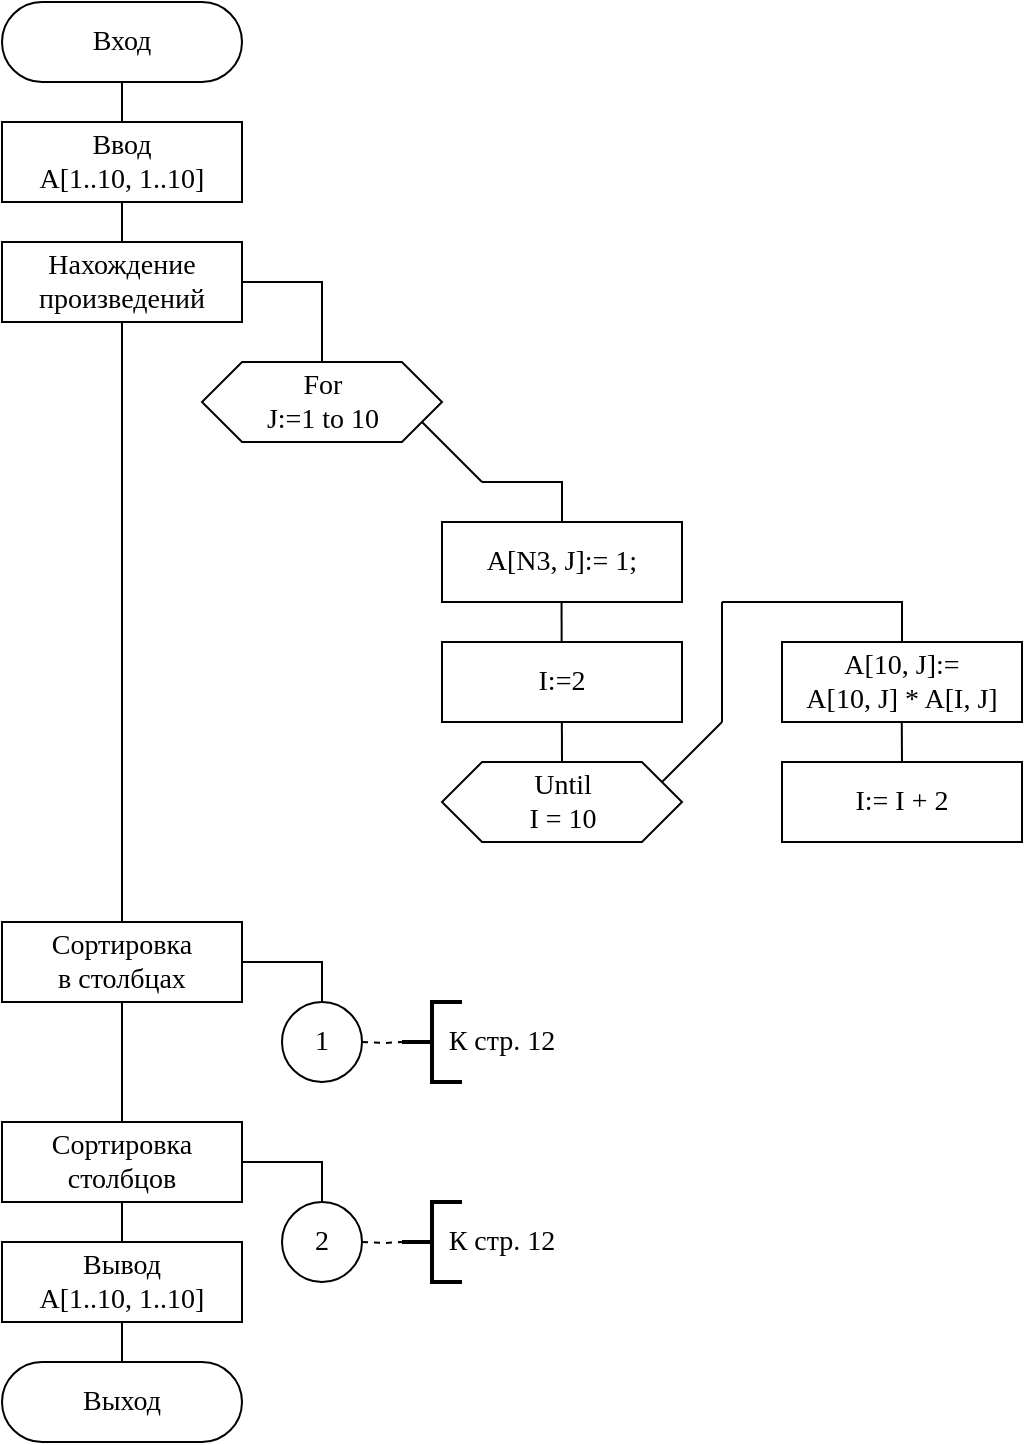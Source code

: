<mxfile version="15.4.0" type="device" pages="2"><diagram id="T1srlYNLhLKwMxK7I_0T" name="Страница 1"><mxGraphModel dx="1221" dy="725" grid="1" gridSize="10" guides="1" tooltips="1" connect="1" arrows="1" fold="1" page="1" pageScale="1" pageWidth="827" pageHeight="1169" math="0" shadow="0"><root><mxCell id="0"/><mxCell id="1" parent="0"/><mxCell id="reHiZgiBczbrvvDYCjX4-2" value="" style="endArrow=none;html=1;rounded=0;fontFamily=Times New Roman;fontSize=14;exitX=0.5;exitY=0;exitDx=0;exitDy=0;entryX=0.5;entryY=1;entryDx=0;entryDy=0;" parent="1" source="E5RqppEwG6vHm9N8eyZ7-2" target="bblJ7WBKb9L6v-eYNk9N-48" edge="1"><mxGeometry width="50" height="50" relative="1" as="geometry"><mxPoint x="120.08" y="580" as="sourcePoint"/><mxPoint x="119.58" y="190" as="targetPoint"/></mxGeometry></mxCell><mxCell id="tvv3Oa3I8W8DqaiozksR-1" value="" style="endArrow=none;html=1;rounded=0;fontFamily=Times New Roman;fontSize=14;exitX=0.5;exitY=0;exitDx=0;exitDy=0;" parent="1" source="p8sXaHLfGBQJ_tKBAujI-7" edge="1"><mxGeometry width="50" height="50" relative="1" as="geometry"><mxPoint x="510.0" y="500" as="sourcePoint"/><mxPoint x="509.66" y="380" as="targetPoint"/></mxGeometry></mxCell><mxCell id="ZYfAwDpQRZRZM_huf_H_-10" value="" style="endArrow=none;html=1;rounded=0;fontFamily=Times New Roman;fontSize=14;exitX=0.5;exitY=0;exitDx=0;exitDy=0;" parent="1" source="ZYfAwDpQRZRZM_huf_H_-7" edge="1"><mxGeometry width="50" height="50" relative="1" as="geometry"><mxPoint x="339.66" y="360" as="sourcePoint"/><mxPoint x="339.66" y="320" as="targetPoint"/></mxGeometry></mxCell><mxCell id="bblJ7WBKb9L6v-eYNk9N-48" value="Вход" style="rounded=1;whiteSpace=wrap;html=1;arcSize=50;fontFamily=Times New Roman;fontSize=14;" parent="1" vertex="1"><mxGeometry x="60" y="60" width="120" height="40" as="geometry"/></mxCell><mxCell id="p8sXaHLfGBQJ_tKBAujI-7" value="I:= I + 2" style="rounded=0;whiteSpace=wrap;html=1;fontSize=14;fontFamily=Times New Roman;" parent="1" vertex="1"><mxGeometry x="450.0" y="440" width="120" height="40" as="geometry"/></mxCell><mxCell id="p8sXaHLfGBQJ_tKBAujI-2" value="&lt;div style=&quot;font-size: 14px&quot;&gt;&lt;span style=&quot;font-size: 14px&quot;&gt;A[N3, J]:= 1;&lt;/span&gt;&lt;br style=&quot;font-size: 14px&quot;&gt;&lt;/div&gt;" style="rounded=0;whiteSpace=wrap;html=1;fontSize=14;fontFamily=Times New Roman;" parent="1" vertex="1"><mxGeometry x="280.0" y="320" width="120" height="40" as="geometry"/></mxCell><mxCell id="Bi8XSTmnUOt7I7fTmVsP-2" value="&lt;div style=&quot;font-size: 14px&quot;&gt;&lt;span style=&quot;font-size: 14px&quot;&gt;I:=2&lt;/span&gt;&lt;br style=&quot;font-size: 14px&quot;&gt;&lt;/div&gt;" style="rounded=0;whiteSpace=wrap;html=1;fontSize=14;fontFamily=Times New Roman;" parent="1" vertex="1"><mxGeometry x="280.0" y="380" width="120" height="40" as="geometry"/></mxCell><mxCell id="Bi8XSTmnUOt7I7fTmVsP-5" value="&lt;span style=&quot;font-size: 14px&quot;&gt;A[10, J]:= &lt;br style=&quot;font-size: 14px&quot;&gt;A[10, J] * A[I, J]&lt;/span&gt;" style="rounded=0;whiteSpace=wrap;html=1;fontSize=14;fontFamily=Times New Roman;" parent="1" vertex="1"><mxGeometry x="450.0" y="380" width="120" height="40" as="geometry"/></mxCell><mxCell id="Bi8XSTmnUOt7I7fTmVsP-81" value="1" style="ellipse;whiteSpace=wrap;html=1;aspect=fixed;rounded=0;fontFamily=Times New Roman;fontSize=14;" parent="1" vertex="1"><mxGeometry x="200.0" y="560" width="40" height="40" as="geometry"/></mxCell><mxCell id="-yNUwo46k_ki5Cjx6DAy-3" value="К стр. 12" style="text;html=1;strokeColor=none;fillColor=none;align=center;verticalAlign=middle;whiteSpace=wrap;rounded=0;fontFamily=Times New Roman;fontSize=14;" parent="1" vertex="1"><mxGeometry x="280" y="565" width="60" height="30" as="geometry"/></mxCell><mxCell id="ZYfAwDpQRZRZM_huf_H_-1" value="For&lt;br&gt;J:=1 to 10" style="verticalAlign=middle;html=1;shape=hexagon;perimeter=hexagonPerimeter2;arcSize=6;size=0.167;align=center;fontSize=14;fontFamily=Times New Roman;" parent="1" vertex="1"><mxGeometry x="160" y="240" width="120" height="40" as="geometry"/></mxCell><mxCell id="ZYfAwDpQRZRZM_huf_H_-3" value="" style="endArrow=none;html=1;fontFamily=Times New Roman;fontSize=14;rounded=0;" parent="1" edge="1"><mxGeometry width="50" height="50" relative="1" as="geometry"><mxPoint x="300" y="300" as="sourcePoint"/><mxPoint x="270" y="270" as="targetPoint"/></mxGeometry></mxCell><mxCell id="ZYfAwDpQRZRZM_huf_H_-6" value="" style="endArrow=none;html=1;rounded=0;fontFamily=Times New Roman;fontSize=14;" parent="1" edge="1"><mxGeometry width="50" height="50" relative="1" as="geometry"><mxPoint x="340" y="320" as="sourcePoint"/><mxPoint x="300" y="300" as="targetPoint"/><Array as="points"><mxPoint x="340" y="300"/></Array></mxGeometry></mxCell><mxCell id="ZYfAwDpQRZRZM_huf_H_-7" value="Until&lt;br&gt;&lt;span&gt;I = 10&lt;/span&gt;" style="verticalAlign=middle;html=1;shape=hexagon;perimeter=hexagonPerimeter2;arcSize=6;size=0.167;align=center;fontSize=14;fontFamily=Times New Roman;" parent="1" vertex="1"><mxGeometry x="280.0" y="440" width="120" height="40" as="geometry"/></mxCell><mxCell id="ZYfAwDpQRZRZM_huf_H_-8" value="" style="endArrow=none;html=1;fontFamily=Times New Roman;fontSize=14;rounded=0;" parent="1" edge="1"><mxGeometry width="50" height="50" relative="1" as="geometry"><mxPoint x="420" y="420" as="sourcePoint"/><mxPoint x="390.0" y="450" as="targetPoint"/></mxGeometry></mxCell><mxCell id="ZYfAwDpQRZRZM_huf_H_-9" value="" style="endArrow=none;html=1;rounded=0;fontFamily=Times New Roman;fontSize=14;edgeStyle=orthogonalEdgeStyle;" parent="1" edge="1"><mxGeometry width="50" height="50" relative="1" as="geometry"><mxPoint x="510" y="380" as="sourcePoint"/><mxPoint x="420" y="360" as="targetPoint"/><Array as="points"><mxPoint x="510.0" y="360"/></Array></mxGeometry></mxCell><mxCell id="BcN3kKYyvI1gNoMv4VJ3-1" value="&lt;span style=&quot;font-size: 14px&quot;&gt;Ввод&lt;/span&gt;&lt;br style=&quot;font-size: 14px&quot;&gt;&lt;span style=&quot;font-size: 14px&quot;&gt;A[1..10, 1..10]&lt;/span&gt;" style="rounded=0;whiteSpace=wrap;html=1;fontSize=12;fontFamily=Times New Roman;align=center;verticalAlign=middle;" parent="1" vertex="1"><mxGeometry x="60.0" y="120" width="120" height="40" as="geometry"/></mxCell><mxCell id="BcN3kKYyvI1gNoMv4VJ3-4" value="&lt;span style=&quot;font-size: 14px&quot;&gt;Нахождение произведений&lt;br&gt;&lt;/span&gt;" style="rounded=0;whiteSpace=wrap;html=1;fontSize=12;fontFamily=Times New Roman;align=center;verticalAlign=middle;" parent="1" vertex="1"><mxGeometry x="60.0" y="180" width="120" height="40" as="geometry"/></mxCell><mxCell id="BcN3kKYyvI1gNoMv4VJ3-5" value="" style="endArrow=none;html=1;rounded=0;edgeStyle=orthogonalEdgeStyle;fontSize=14;fontFamily=Times New Roman;exitX=0.5;exitY=0;exitDx=0;exitDy=0;entryX=1;entryY=0.5;entryDx=0;entryDy=0;" parent="1" source="ZYfAwDpQRZRZM_huf_H_-1" target="BcN3kKYyvI1gNoMv4VJ3-4" edge="1"><mxGeometry width="50" height="50" relative="1" as="geometry"><mxPoint x="220" y="300" as="sourcePoint"/><mxPoint x="120" y="100" as="targetPoint"/><Array as="points"><mxPoint x="220" y="200"/></Array></mxGeometry></mxCell><mxCell id="U57_Zb83-YVpaAAHbTQv-1" value="Сортировка&lt;br&gt;в столбцах" style="rounded=0;whiteSpace=wrap;html=1;fontSize=14;fontFamily=Times New Roman;" parent="1" vertex="1"><mxGeometry x="60.0" y="520" width="120" height="40" as="geometry"/></mxCell><mxCell id="U57_Zb83-YVpaAAHbTQv-2" value="" style="endArrow=none;html=1;rounded=0;edgeStyle=orthogonalEdgeStyle;fontSize=14;fontFamily=Times New Roman;entryX=1;entryY=0.5;entryDx=0;entryDy=0;" parent="1" edge="1"><mxGeometry width="50" height="50" relative="1" as="geometry"><mxPoint x="220" y="560" as="sourcePoint"/><mxPoint x="180" y="540" as="targetPoint"/><Array as="points"><mxPoint x="220" y="540"/></Array></mxGeometry></mxCell><mxCell id="27UJgPcglPq92yFno6U8-3" value="" style="strokeWidth=2;html=1;shape=mxgraph.flowchart.annotation_2;align=left;fontSize=10;rounded=0;fillColor=none;fontFamily=Times New Roman;" parent="1" vertex="1"><mxGeometry x="260.0" y="560" width="30" height="40" as="geometry"/></mxCell><mxCell id="27UJgPcglPq92yFno6U8-4" value="" style="endArrow=none;dashed=1;html=1;fontSize=10;entryX=0;entryY=0.5;entryPerimeter=0;rounded=0;edgeStyle=orthogonalEdgeStyle;fontFamily=Times New Roman;" parent="1" target="27UJgPcglPq92yFno6U8-3" edge="1"><mxGeometry width="50" height="50" relative="1" as="geometry"><mxPoint x="240" y="580" as="sourcePoint"/><mxPoint x="223.5" y="570" as="targetPoint"/></mxGeometry></mxCell><mxCell id="2U1ORjzevKTsVmakXT1m-1" value="Сортировка&lt;br&gt;столбцов" style="rounded=0;whiteSpace=wrap;html=1;fontSize=14;fontFamily=Times New Roman;" parent="1" vertex="1"><mxGeometry x="60.0" y="620" width="120" height="40" as="geometry"/></mxCell><mxCell id="2U1ORjzevKTsVmakXT1m-2" value="2" style="ellipse;whiteSpace=wrap;html=1;aspect=fixed;rounded=0;fontFamily=Times New Roman;fontSize=14;" parent="1" vertex="1"><mxGeometry x="200.0" y="660" width="40" height="40" as="geometry"/></mxCell><mxCell id="2U1ORjzevKTsVmakXT1m-3" value="К стр. 12" style="text;html=1;strokeColor=none;fillColor=none;align=center;verticalAlign=middle;whiteSpace=wrap;rounded=0;fontFamily=Times New Roman;fontSize=14;" parent="1" vertex="1"><mxGeometry x="280" y="665" width="60" height="30" as="geometry"/></mxCell><mxCell id="2U1ORjzevKTsVmakXT1m-4" value="" style="endArrow=none;html=1;rounded=0;edgeStyle=orthogonalEdgeStyle;fontSize=14;fontFamily=Times New Roman;entryX=1;entryY=0.5;entryDx=0;entryDy=0;" parent="1" edge="1"><mxGeometry width="50" height="50" relative="1" as="geometry"><mxPoint x="220.0" y="660" as="sourcePoint"/><mxPoint x="180.0" y="640" as="targetPoint"/><Array as="points"><mxPoint x="220" y="640"/></Array></mxGeometry></mxCell><mxCell id="2U1ORjzevKTsVmakXT1m-5" value="" style="strokeWidth=2;html=1;shape=mxgraph.flowchart.annotation_2;align=left;fontSize=10;rounded=0;fillColor=none;fontFamily=Times New Roman;" parent="1" vertex="1"><mxGeometry x="260.0" y="660" width="30" height="40" as="geometry"/></mxCell><mxCell id="2U1ORjzevKTsVmakXT1m-6" value="" style="endArrow=none;dashed=1;html=1;fontSize=10;entryX=0;entryY=0.5;entryPerimeter=0;rounded=0;edgeStyle=orthogonalEdgeStyle;fontFamily=Times New Roman;" parent="1" target="2U1ORjzevKTsVmakXT1m-5" edge="1"><mxGeometry width="50" height="50" relative="1" as="geometry"><mxPoint x="240.0" y="680" as="sourcePoint"/><mxPoint x="223.5" y="670" as="targetPoint"/></mxGeometry></mxCell><mxCell id="E5RqppEwG6vHm9N8eyZ7-2" value="Выход" style="rounded=1;whiteSpace=wrap;html=1;arcSize=50;fontFamily=Times New Roman;fontSize=14;" parent="1" vertex="1"><mxGeometry x="60" y="740" width="120" height="40" as="geometry"/></mxCell><mxCell id="E5RqppEwG6vHm9N8eyZ7-3" value="Вывод&lt;br&gt;A[1..10, 1..10]" style="rounded=0;whiteSpace=wrap;html=1;fontSize=14;fontFamily=Times New Roman;" parent="1" vertex="1"><mxGeometry x="60.0" y="680" width="120" height="40" as="geometry"/></mxCell><mxCell id="dmzfhDnr1xmmdIi-kUfk-1" value="" style="endArrow=none;html=1;rounded=0;edgeStyle=orthogonalEdgeStyle;" edge="1" parent="1"><mxGeometry width="50" height="50" relative="1" as="geometry"><mxPoint x="420" y="420" as="sourcePoint"/><mxPoint x="420" y="360" as="targetPoint"/></mxGeometry></mxCell></root></mxGraphModel></diagram><diagram id="Fjx7kcr7BOt2xKtKB-9C" name="Страница 2"><mxGraphModel dx="1221" dy="725" grid="1" gridSize="10" guides="1" tooltips="1" connect="1" arrows="1" fold="1" page="1" pageScale="1" pageWidth="827" pageHeight="1169" math="0" shadow="0"><root><mxCell id="_Z1ka95Ipk9bGr2-pL1a-0"/><mxCell id="_Z1ka95Ipk9bGr2-pL1a-1" parent="_Z1ka95Ipk9bGr2-pL1a-0"/><mxCell id="p3ndM3Y6AVbyyzWqRU6N-5" value="&lt;span style=&quot;font-family: &amp;#34;times new roman&amp;#34; , serif&quot;&gt;A[K, J] &amp;gt; A[K + 1, J]&lt;/span&gt;" style="text;html=1;strokeColor=none;fillColor=none;align=center;verticalAlign=middle;whiteSpace=wrap;rounded=0;fontFamily=Times New Roman;fontSize=14;" parent="_Z1ka95Ipk9bGr2-pL1a-1" vertex="1"><mxGeometry x="240" y="360" width="140" height="40" as="geometry"/></mxCell><mxCell id="p3ndM3Y6AVbyyzWqRU6N-16" value="1" style="ellipse;whiteSpace=wrap;html=1;aspect=fixed;rounded=0;fontFamily=Times New Roman;fontSize=14;" parent="_Z1ka95Ipk9bGr2-pL1a-1" vertex="1"><mxGeometry x="160.0" y="60" width="40" height="40" as="geometry"/></mxCell><mxCell id="CeynwshwyGGJ-y07LSd8-1" value="" style="strokeWidth=2;html=1;shape=mxgraph.flowchart.annotation_2;align=left;fontSize=14;rounded=0;fillColor=none;fontFamily=Times New Roman;" parent="_Z1ka95Ipk9bGr2-pL1a-1" vertex="1"><mxGeometry x="224.0" y="60" width="30" height="40" as="geometry"/></mxCell><mxCell id="CeynwshwyGGJ-y07LSd8-2" value="" style="endArrow=none;dashed=1;html=1;fontSize=14;entryX=0;entryY=0.5;entryPerimeter=0;rounded=0;edgeStyle=orthogonalEdgeStyle;fontFamily=Times New Roman;" parent="_Z1ka95Ipk9bGr2-pL1a-1" target="CeynwshwyGGJ-y07LSd8-1" edge="1"><mxGeometry width="50" height="50" relative="1" as="geometry"><mxPoint x="204" y="80" as="sourcePoint"/><mxPoint x="187.5" y="70" as="targetPoint"/></mxGeometry></mxCell><mxCell id="CeynwshwyGGJ-y07LSd8-3" value="Из стр. 11" style="text;html=1;strokeColor=none;fillColor=none;align=center;verticalAlign=middle;whiteSpace=wrap;rounded=0;fontFamily=Times New Roman;fontSize=14;" parent="_Z1ka95Ipk9bGr2-pL1a-1" vertex="1"><mxGeometry x="245" y="65" width="75" height="30" as="geometry"/></mxCell><mxCell id="JDPxRrAcODTw-nPn0oTB-1" value="For&lt;br&gt;&lt;span&gt;J:= 1 to 10&lt;/span&gt;" style="verticalAlign=middle;html=1;shape=hexagon;perimeter=hexagonPerimeter2;arcSize=6;size=0.167;align=center;fontSize=14;fontFamily=Times New Roman;" parent="_Z1ka95Ipk9bGr2-pL1a-1" vertex="1"><mxGeometry x="120.0" y="120" width="120" height="40" as="geometry"/></mxCell><mxCell id="JDPxRrAcODTw-nPn0oTB-2" value="" style="endArrow=none;html=1;fontFamily=Times New Roman;fontSize=14;rounded=0;" parent="_Z1ka95Ipk9bGr2-pL1a-1" edge="1"><mxGeometry width="50" height="50" relative="1" as="geometry"><mxPoint x="260" y="180" as="sourcePoint"/><mxPoint x="230" y="150" as="targetPoint"/></mxGeometry></mxCell><mxCell id="JDPxRrAcODTw-nPn0oTB-3" value="" style="endArrow=none;html=1;rounded=0;fontFamily=Times New Roman;fontSize=14;edgeStyle=orthogonalEdgeStyle;" parent="_Z1ka95Ipk9bGr2-pL1a-1" edge="1"><mxGeometry width="50" height="50" relative="1" as="geometry"><mxPoint x="300" y="200" as="sourcePoint"/><mxPoint x="260" y="180" as="targetPoint"/><Array as="points"><mxPoint x="280" y="200"/><mxPoint x="280" y="180"/></Array></mxGeometry></mxCell><mxCell id="Av-BUFzp6dF2aBMNrds6-1" value="For&lt;br&gt;&lt;span&gt;I:= 1 to 9&lt;/span&gt;" style="verticalAlign=middle;html=1;shape=hexagon;perimeter=hexagonPerimeter2;arcSize=6;size=0.167;align=center;fontSize=14;fontFamily=Times New Roman;" parent="_Z1ka95Ipk9bGr2-pL1a-1" vertex="1"><mxGeometry x="220.0" y="200" width="120" height="40" as="geometry"/></mxCell><mxCell id="Av-BUFzp6dF2aBMNrds6-2" value="" style="endArrow=none;html=1;fontFamily=Times New Roman;fontSize=14;rounded=0;" parent="_Z1ka95Ipk9bGr2-pL1a-1" edge="1"><mxGeometry width="50" height="50" relative="1" as="geometry"><mxPoint x="360" y="260" as="sourcePoint"/><mxPoint x="330" y="230" as="targetPoint"/></mxGeometry></mxCell><mxCell id="Av-BUFzp6dF2aBMNrds6-3" value="" style="endArrow=none;html=1;rounded=0;fontFamily=Times New Roman;fontSize=14;edgeStyle=orthogonalEdgeStyle;" parent="_Z1ka95Ipk9bGr2-pL1a-1" edge="1"><mxGeometry width="50" height="50" relative="1" as="geometry"><mxPoint x="400" y="280" as="sourcePoint"/><mxPoint x="360" y="260" as="targetPoint"/><Array as="points"><mxPoint x="380" y="280"/><mxPoint x="380" y="260"/></Array></mxGeometry></mxCell><mxCell id="Av-BUFzp6dF2aBMNrds6-4" value="For&lt;br&gt;&lt;span&gt;K:= 1 to 9-I&lt;/span&gt;" style="verticalAlign=middle;html=1;shape=hexagon;perimeter=hexagonPerimeter2;arcSize=6;size=0.167;align=center;fontSize=14;fontFamily=Times New Roman;" parent="_Z1ka95Ipk9bGr2-pL1a-1" vertex="1"><mxGeometry x="320.0" y="280" width="120" height="40" as="geometry"/></mxCell><mxCell id="Av-BUFzp6dF2aBMNrds6-5" value="" style="endArrow=none;html=1;fontFamily=Times New Roman;fontSize=14;rounded=0;" parent="_Z1ka95Ipk9bGr2-pL1a-1" edge="1"><mxGeometry width="50" height="50" relative="1" as="geometry"><mxPoint x="460" y="340" as="sourcePoint"/><mxPoint x="430" y="310" as="targetPoint"/></mxGeometry></mxCell><mxCell id="Av-BUFzp6dF2aBMNrds6-6" value="" style="endArrow=none;html=1;rounded=0;fontFamily=Times New Roman;fontSize=14;edgeStyle=orthogonalEdgeStyle;" parent="_Z1ka95Ipk9bGr2-pL1a-1" edge="1"><mxGeometry width="50" height="50" relative="1" as="geometry"><mxPoint x="480" y="360" as="sourcePoint"/><mxPoint x="460" y="340" as="targetPoint"/><Array as="points"><mxPoint x="480" y="360"/><mxPoint x="480" y="340"/></Array></mxGeometry></mxCell><mxCell id="Av-BUFzp6dF2aBMNrds6-7" value="" style="rhombus;whiteSpace=wrap;html=1;rounded=0;strokeWidth=1;fontFamily=Times New Roman;fontSize=14;" parent="_Z1ka95Ipk9bGr2-pL1a-1" vertex="1"><mxGeometry x="420.0" y="360" width="120" height="40" as="geometry"/></mxCell><mxCell id="Av-BUFzp6dF2aBMNrds6-8" value="" style="endArrow=none;html=1;fontFamily=Times New Roman;fontSize=14;rounded=0;" parent="_Z1ka95Ipk9bGr2-pL1a-1" edge="1"><mxGeometry width="50" height="50" relative="1" as="geometry"><mxPoint x="510" y="370" as="sourcePoint"/><mxPoint x="540" y="340" as="targetPoint"/></mxGeometry></mxCell><mxCell id="Av-BUFzp6dF2aBMNrds6-9" value="" style="strokeWidth=2;html=1;shape=mxgraph.flowchart.annotation_2;align=left;fontSize=10;flipH=1;rounded=0;fillColor=none;fontFamily=Times New Roman;" parent="_Z1ka95Ipk9bGr2-pL1a-1" vertex="1"><mxGeometry x="370.0" y="360" width="30" height="40" as="geometry"/></mxCell><mxCell id="Av-BUFzp6dF2aBMNrds6-10" value="" style="endArrow=none;dashed=1;html=1;fontSize=10;entryX=0;entryY=0.5;entryPerimeter=0;rounded=0;edgeStyle=orthogonalEdgeStyle;fontFamily=Times New Roman;" parent="_Z1ka95Ipk9bGr2-pL1a-1" target="Av-BUFzp6dF2aBMNrds6-9" edge="1"><mxGeometry width="50" height="50" relative="1" as="geometry"><mxPoint x="420.0" y="380" as="sourcePoint"/><mxPoint x="320.0" y="330" as="targetPoint"/></mxGeometry></mxCell><mxCell id="Av-BUFzp6dF2aBMNrds6-11" value="" style="endArrow=none;html=1;rounded=0;fontFamily=Times New Roman;fontSize=14;edgeStyle=orthogonalEdgeStyle;exitX=0.5;exitY=0;exitDx=0;exitDy=0;" parent="_Z1ka95Ipk9bGr2-pL1a-1" source="6Zq0-yj0ZIj3m1Xi0for-0" edge="1"><mxGeometry width="50" height="50" relative="1" as="geometry"><mxPoint x="620" y="480" as="sourcePoint"/><mxPoint x="540" y="340" as="targetPoint"/><Array as="points"><mxPoint x="620" y="340"/></Array></mxGeometry></mxCell><mxCell id="Av-BUFzp6dF2aBMNrds6-15" value="" style="endArrow=none;html=1;rounded=0;fontFamily=Times New Roman;fontSize=14;exitX=0.5;exitY=0;exitDx=0;exitDy=0;entryX=0.5;entryY=1;entryDx=0;entryDy=0;" parent="_Z1ka95Ipk9bGr2-pL1a-1" source="JDPxRrAcODTw-nPn0oTB-1" target="p3ndM3Y6AVbyyzWqRU6N-16" edge="1"><mxGeometry width="50" height="50" relative="1" as="geometry"><mxPoint x="170" y="115" as="sourcePoint"/><mxPoint x="200" y="100" as="targetPoint"/></mxGeometry></mxCell><mxCell id="C40eNPMF-K_OdKJqiR4Q-0" value="Да" style="text;html=1;strokeColor=none;fillColor=none;align=center;verticalAlign=middle;whiteSpace=wrap;rounded=0;fontFamily=Times New Roman;fontSize=14;" parent="_Z1ka95Ipk9bGr2-pL1a-1" vertex="1"><mxGeometry x="490" y="345" width="40" height="20" as="geometry"/></mxCell><mxCell id="6Zq0-yj0ZIj3m1Xi0for-0" value="&lt;span lang=&quot;EN-US&quot; style=&quot;font-size: 14px ; font-family: &amp;#34;times new roman&amp;#34; , serif&quot;&gt;Swap(A[K, J], A[K+1, J])&amp;nbsp;&lt;/span&gt;" style="shape=process;whiteSpace=wrap;html=1;backgroundOutline=1;rounded=0;fontFamily=Helvetica;fontSize=12;" vertex="1" parent="_Z1ka95Ipk9bGr2-pL1a-1"><mxGeometry x="560.0" y="360" width="120" height="40" as="geometry"/></mxCell><mxCell id="KIZfweslBFA9z_1MuKkW-0" value="&lt;span lang=&quot;EN-US&quot; style=&quot;font-family: &amp;#34;times new roman&amp;#34; , serif&quot;&gt;A&lt;/span&gt;&lt;span lang=&quot;RU&quot; style=&quot;font-family: &amp;#34;times new roman&amp;#34; , serif&quot;&gt;[10,&amp;nbsp;&lt;/span&gt;&lt;span lang=&quot;EN-US&quot; style=&quot;font-family: &amp;#34;times new roman&amp;#34; , serif&quot;&gt;K&lt;/span&gt;&lt;span lang=&quot;RU&quot; style=&quot;font-family: &amp;#34;times new roman&amp;#34; , serif&quot;&gt;] &amp;gt;&amp;nbsp;&lt;/span&gt;&lt;span lang=&quot;EN-US&quot; style=&quot;font-family: &amp;#34;times new roman&amp;#34; , serif&quot;&gt;A&lt;/span&gt;&lt;span lang=&quot;RU&quot; style=&quot;font-family: &amp;#34;times new roman&amp;#34; , serif&quot;&gt;[10,&amp;nbsp;&lt;/span&gt;&lt;span lang=&quot;EN-US&quot; style=&quot;font-family: &amp;#34;times new roman&amp;#34; , serif&quot;&gt;K&lt;/span&gt;&lt;span lang=&quot;RU&quot; style=&quot;font-family: &amp;#34;times new roman&amp;#34; , serif&quot;&gt;&amp;nbsp;+ 1]&lt;/span&gt;" style="text;html=1;strokeColor=none;fillColor=none;align=center;verticalAlign=middle;whiteSpace=wrap;rounded=0;fontFamily=Times New Roman;fontSize=14;" vertex="1" parent="_Z1ka95Ipk9bGr2-pL1a-1"><mxGeometry x="130" y="640" width="150" height="40" as="geometry"/></mxCell><mxCell id="KIZfweslBFA9z_1MuKkW-1" value="2" style="ellipse;whiteSpace=wrap;html=1;aspect=fixed;rounded=0;fontFamily=Times New Roman;fontSize=14;" vertex="1" parent="_Z1ka95Ipk9bGr2-pL1a-1"><mxGeometry x="160.0" y="420" width="40" height="40" as="geometry"/></mxCell><mxCell id="KIZfweslBFA9z_1MuKkW-2" value="" style="strokeWidth=2;html=1;shape=mxgraph.flowchart.annotation_2;align=left;fontSize=14;rounded=0;fillColor=none;fontFamily=Times New Roman;" vertex="1" parent="_Z1ka95Ipk9bGr2-pL1a-1"><mxGeometry x="224.0" y="420" width="30" height="40" as="geometry"/></mxCell><mxCell id="KIZfweslBFA9z_1MuKkW-3" value="" style="endArrow=none;dashed=1;html=1;fontSize=14;entryX=0;entryY=0.5;entryPerimeter=0;rounded=0;edgeStyle=orthogonalEdgeStyle;fontFamily=Times New Roman;" edge="1" parent="_Z1ka95Ipk9bGr2-pL1a-1" target="KIZfweslBFA9z_1MuKkW-2"><mxGeometry width="50" height="50" relative="1" as="geometry"><mxPoint x="204" y="440.0" as="sourcePoint"/><mxPoint x="187.5" y="430" as="targetPoint"/></mxGeometry></mxCell><mxCell id="KIZfweslBFA9z_1MuKkW-4" value="Из стр. 11" style="text;html=1;strokeColor=none;fillColor=none;align=center;verticalAlign=middle;whiteSpace=wrap;rounded=0;fontFamily=Times New Roman;fontSize=14;" vertex="1" parent="_Z1ka95Ipk9bGr2-pL1a-1"><mxGeometry x="245" y="425" width="75" height="30" as="geometry"/></mxCell><mxCell id="KIZfweslBFA9z_1MuKkW-5" value="For&lt;br&gt;&lt;span&gt;J:= 1 to 10&lt;/span&gt;" style="verticalAlign=middle;html=1;shape=hexagon;perimeter=hexagonPerimeter2;arcSize=6;size=0.167;align=center;fontSize=14;fontFamily=Times New Roman;" vertex="1" parent="_Z1ka95Ipk9bGr2-pL1a-1"><mxGeometry x="120.0" y="480" width="120" height="40" as="geometry"/></mxCell><mxCell id="KIZfweslBFA9z_1MuKkW-6" value="" style="endArrow=none;html=1;fontFamily=Times New Roman;fontSize=14;rounded=0;" edge="1" parent="_Z1ka95Ipk9bGr2-pL1a-1"><mxGeometry width="50" height="50" relative="1" as="geometry"><mxPoint x="260" y="540" as="sourcePoint"/><mxPoint x="230" y="510" as="targetPoint"/></mxGeometry></mxCell><mxCell id="KIZfweslBFA9z_1MuKkW-7" value="" style="endArrow=none;html=1;rounded=0;fontFamily=Times New Roman;fontSize=14;edgeStyle=orthogonalEdgeStyle;" edge="1" parent="_Z1ka95Ipk9bGr2-pL1a-1"><mxGeometry width="50" height="50" relative="1" as="geometry"><mxPoint x="300" y="560" as="sourcePoint"/><mxPoint x="260" y="540" as="targetPoint"/><Array as="points"><mxPoint x="280" y="560"/><mxPoint x="280" y="540"/></Array></mxGeometry></mxCell><mxCell id="KIZfweslBFA9z_1MuKkW-8" value="For&lt;br&gt;K:= 1 to 10-J" style="verticalAlign=middle;html=1;shape=hexagon;perimeter=hexagonPerimeter2;arcSize=6;size=0.167;align=center;fontSize=14;fontFamily=Times New Roman;" vertex="1" parent="_Z1ka95Ipk9bGr2-pL1a-1"><mxGeometry x="220.0" y="560" width="120" height="40" as="geometry"/></mxCell><mxCell id="KIZfweslBFA9z_1MuKkW-9" value="" style="endArrow=none;html=1;fontFamily=Times New Roman;fontSize=14;rounded=0;" edge="1" parent="_Z1ka95Ipk9bGr2-pL1a-1"><mxGeometry width="50" height="50" relative="1" as="geometry"><mxPoint x="360" y="620" as="sourcePoint"/><mxPoint x="330" y="590" as="targetPoint"/></mxGeometry></mxCell><mxCell id="KIZfweslBFA9z_1MuKkW-10" value="" style="endArrow=none;html=1;rounded=0;fontFamily=Times New Roman;fontSize=14;edgeStyle=orthogonalEdgeStyle;exitX=0.5;exitY=0;exitDx=0;exitDy=0;" edge="1" parent="_Z1ka95Ipk9bGr2-pL1a-1" source="KIZfweslBFA9z_1MuKkW-11"><mxGeometry width="50" height="50" relative="1" as="geometry"><mxPoint x="400" y="640" as="sourcePoint"/><mxPoint x="360" y="620" as="targetPoint"/><Array as="points"><mxPoint x="380" y="620"/></Array></mxGeometry></mxCell><mxCell id="KIZfweslBFA9z_1MuKkW-11" value="" style="rhombus;whiteSpace=wrap;html=1;rounded=0;strokeWidth=1;fontFamily=Times New Roman;fontSize=14;" vertex="1" parent="_Z1ka95Ipk9bGr2-pL1a-1"><mxGeometry x="320.0" y="640" width="120" height="40" as="geometry"/></mxCell><mxCell id="KIZfweslBFA9z_1MuKkW-12" value="" style="endArrow=none;html=1;fontFamily=Times New Roman;fontSize=14;rounded=0;" edge="1" parent="_Z1ka95Ipk9bGr2-pL1a-1"><mxGeometry width="50" height="50" relative="1" as="geometry"><mxPoint x="410" y="650" as="sourcePoint"/><mxPoint x="440" y="620" as="targetPoint"/></mxGeometry></mxCell><mxCell id="KIZfweslBFA9z_1MuKkW-13" value="" style="strokeWidth=2;html=1;shape=mxgraph.flowchart.annotation_2;align=left;fontSize=10;flipH=1;rounded=0;fillColor=none;fontFamily=Times New Roman;" vertex="1" parent="_Z1ka95Ipk9bGr2-pL1a-1"><mxGeometry x="270.0" y="640" width="30" height="40" as="geometry"/></mxCell><mxCell id="KIZfweslBFA9z_1MuKkW-14" value="" style="endArrow=none;dashed=1;html=1;fontSize=10;entryX=0;entryY=0.5;entryPerimeter=0;rounded=0;edgeStyle=orthogonalEdgeStyle;fontFamily=Times New Roman;" edge="1" parent="_Z1ka95Ipk9bGr2-pL1a-1" target="KIZfweslBFA9z_1MuKkW-13"><mxGeometry width="50" height="50" relative="1" as="geometry"><mxPoint x="320" y="660" as="sourcePoint"/><mxPoint x="220.0" y="610" as="targetPoint"/></mxGeometry></mxCell><mxCell id="KIZfweslBFA9z_1MuKkW-15" value="" style="endArrow=none;html=1;rounded=0;fontFamily=Times New Roman;fontSize=14;edgeStyle=orthogonalEdgeStyle;exitX=0.5;exitY=0;exitDx=0;exitDy=0;" edge="1" parent="_Z1ka95Ipk9bGr2-pL1a-1" source="KIZfweslBFA9z_1MuKkW-18"><mxGeometry width="50" height="50" relative="1" as="geometry"><mxPoint x="520" y="760" as="sourcePoint"/><mxPoint x="440" y="620" as="targetPoint"/><Array as="points"><mxPoint x="520" y="620"/></Array></mxGeometry></mxCell><mxCell id="KIZfweslBFA9z_1MuKkW-16" value="" style="endArrow=none;html=1;rounded=0;fontFamily=Times New Roman;fontSize=14;exitX=0.5;exitY=0;exitDx=0;exitDy=0;entryX=0.5;entryY=1;entryDx=0;entryDy=0;" edge="1" parent="_Z1ka95Ipk9bGr2-pL1a-1" source="KIZfweslBFA9z_1MuKkW-5" target="KIZfweslBFA9z_1MuKkW-1"><mxGeometry width="50" height="50" relative="1" as="geometry"><mxPoint x="170" y="475" as="sourcePoint"/><mxPoint x="200" y="460" as="targetPoint"/></mxGeometry></mxCell><mxCell id="KIZfweslBFA9z_1MuKkW-17" value="Да" style="text;html=1;strokeColor=none;fillColor=none;align=center;verticalAlign=middle;whiteSpace=wrap;rounded=0;fontFamily=Times New Roman;fontSize=14;" vertex="1" parent="_Z1ka95Ipk9bGr2-pL1a-1"><mxGeometry x="390" y="620" width="40" height="20" as="geometry"/></mxCell><mxCell id="KIZfweslBFA9z_1MuKkW-18" value="For&lt;br&gt;&lt;span&gt;I:=1 to 10&lt;/span&gt;" style="verticalAlign=middle;html=1;shape=hexagon;perimeter=hexagonPerimeter2;arcSize=6;size=0.167;align=center;fontSize=14;fontFamily=Times New Roman;" vertex="1" parent="_Z1ka95Ipk9bGr2-pL1a-1"><mxGeometry x="460.0" y="640" width="120" height="40" as="geometry"/></mxCell><mxCell id="KIZfweslBFA9z_1MuKkW-19" value="" style="endArrow=none;html=1;fontFamily=Times New Roman;fontSize=14;rounded=0;" edge="1" parent="_Z1ka95Ipk9bGr2-pL1a-1"><mxGeometry width="50" height="50" relative="1" as="geometry"><mxPoint x="600" y="700" as="sourcePoint"/><mxPoint x="570" y="670" as="targetPoint"/></mxGeometry></mxCell><mxCell id="KIZfweslBFA9z_1MuKkW-20" value="" style="endArrow=none;html=1;rounded=0;fontFamily=Times New Roman;fontSize=14;edgeStyle=orthogonalEdgeStyle;exitX=0.5;exitY=0;exitDx=0;exitDy=0;" edge="1" parent="_Z1ka95Ipk9bGr2-pL1a-1" source="KIZfweslBFA9z_1MuKkW-21"><mxGeometry width="50" height="50" relative="1" as="geometry"><mxPoint x="620" y="840" as="sourcePoint"/><mxPoint x="600" y="700" as="targetPoint"/><Array as="points"><mxPoint x="620" y="700"/></Array></mxGeometry></mxCell><mxCell id="KIZfweslBFA9z_1MuKkW-21" value="&lt;span lang=&quot;EN-US&quot; style=&quot;font-size: 14px ; font-family: &amp;#34;times new roman&amp;#34; , serif&quot;&gt;Swap(A[I, K], A[I, K + 1])&lt;/span&gt;" style="shape=process;whiteSpace=wrap;html=1;backgroundOutline=1;rounded=0;fontFamily=Helvetica;fontSize=12;" vertex="1" parent="_Z1ka95Ipk9bGr2-pL1a-1"><mxGeometry x="560.0" y="720" width="120" height="40" as="geometry"/></mxCell></root></mxGraphModel></diagram></mxfile>